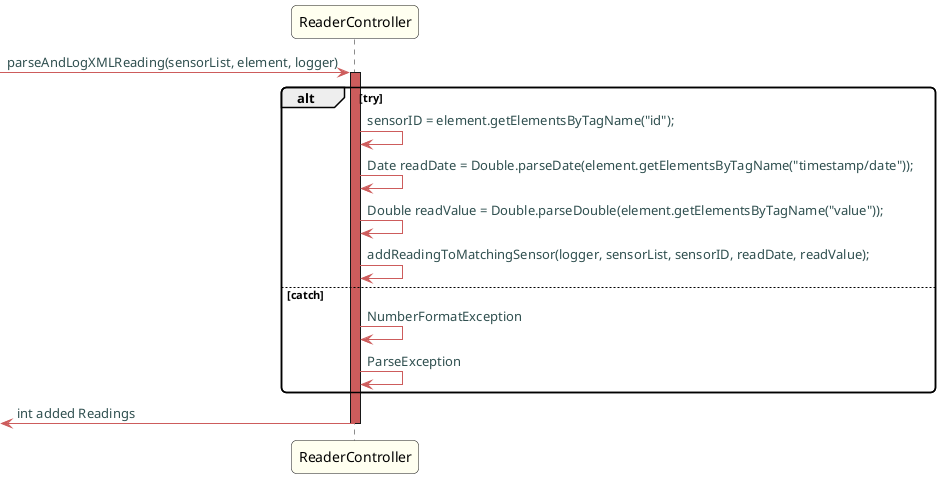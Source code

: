 @startuml

skinparam titleBorderRoundCorner 10
skinparam titleBorderThickness 3
skinparam titleBorderColor indianred
skinparam titleBackgroundColor ivory
skinparam FontName quicksand

skinparam actor {
 	BorderColor indianred
 	}

 skinparam sequence {
 	LifeLineBackgroundColor indianred
 	ParticipantBackgroundColor ivory
 }

 skinparam roundcorner 10

 skinparam component {
   arrowThickness 1
   ArrowFontName Verdana
   ArrowColor indianred
   ArrowFontColor darkslategrey
 }



-> ReaderController: parseAndLogXMLReading(sensorList, element, logger)
activate ReaderController

alt try

ReaderController -> ReaderController: sensorID = element.getElementsByTagName("id");
ReaderController -> ReaderController: Date readDate = Double.parseDate(element.getElementsByTagName("timestamp/date"));
ReaderController -> ReaderController: Double readValue = Double.parseDouble(element.getElementsByTagName("value"));
ReaderController -> ReaderController: addReadingToMatchingSensor(logger, sensorList, sensorID, readDate, readValue);
else catch
ReaderController -> ReaderController: NumberFormatException
ReaderController -> ReaderController: ParseException
end
<- ReaderController: int added Readings
deactivate ReaderController

@enduml